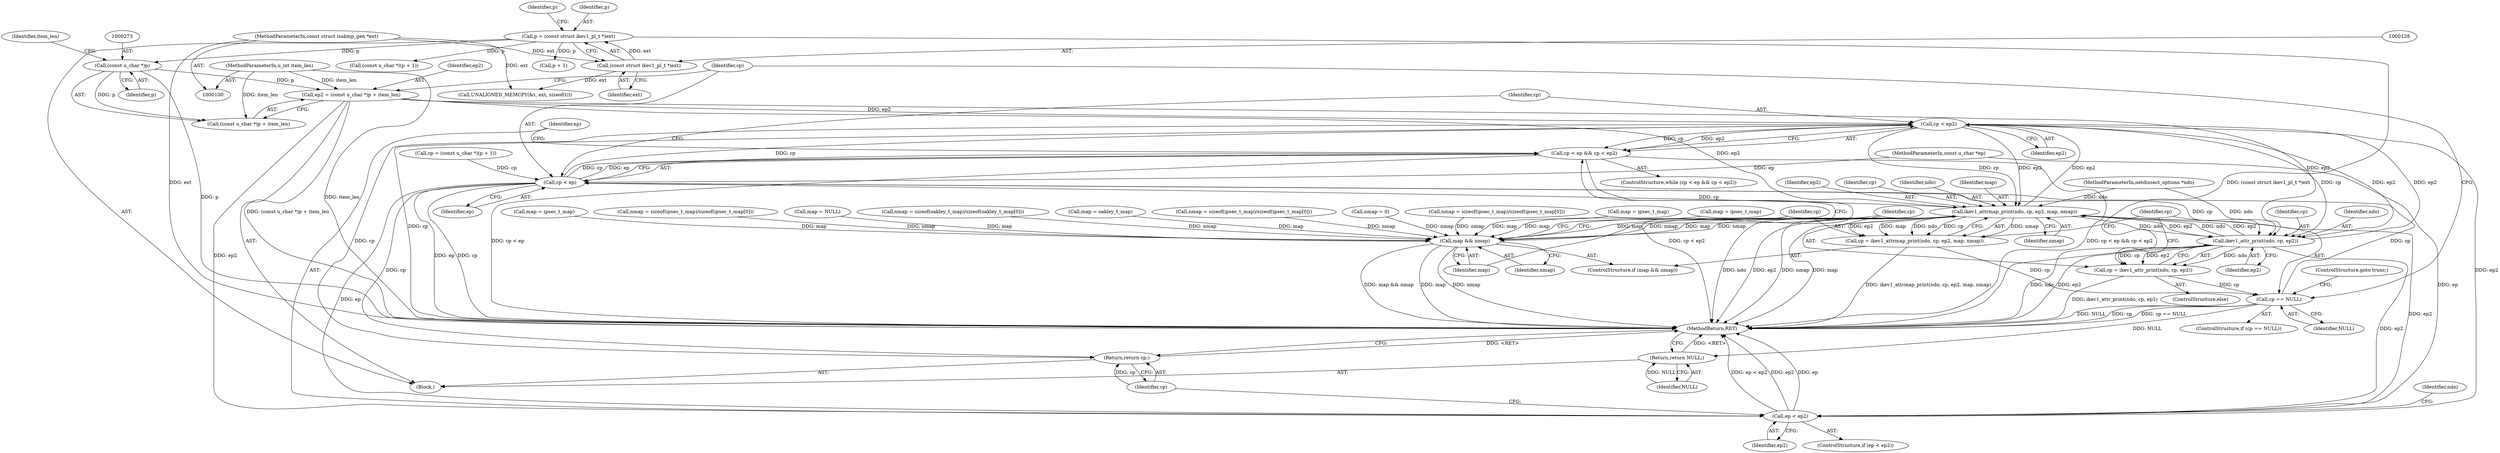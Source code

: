 digraph "0_tcpdump_e0a5a02b0fc1900a69d6c37ed0aab36fb8494e6d_2@integer" {
"1000269" [label="(Call,ep2 = (const u_char *)p + item_len)"];
"1000272" [label="(Call,(const u_char *)p)"];
"1000125" [label="(Call,p = (const struct ikev1_pl_t *)ext)"];
"1000127" [label="(Call,(const struct ikev1_pl_t *)ext)"];
"1000103" [label="(MethodParameterIn,const struct isakmp_gen *ext)"];
"1000104" [label="(MethodParameterIn,u_int item_len)"];
"1000281" [label="(Call,cp < ep2)"];
"1000277" [label="(Call,cp < ep && cp < ep2)"];
"1000291" [label="(Call,ikev1_attrmap_print(ndo, cp, ep2, map, nmap))"];
"1000286" [label="(Call,map && nmap)"];
"1000289" [label="(Call,cp = ikev1_attrmap_print(ndo, cp, ep2, map, nmap))"];
"1000305" [label="(Call,cp == NULL)"];
"1000278" [label="(Call,cp < ep)"];
"1000300" [label="(Call,ikev1_attr_print(ndo, cp, ep2))"];
"1000298" [label="(Call,cp = ikev1_attr_print(ndo, cp, ep2))"];
"1000310" [label="(Call,ep < ep2)"];
"1000317" [label="(Return,return cp;)"];
"1000327" [label="(Return,return NULL;)"];
"1000104" [label="(MethodParameterIn,u_int item_len)"];
"1000133" [label="(Call,UNALIGNED_MEMCPY(&t, ext, sizeof(t)))"];
"1000282" [label="(Identifier,cp)"];
"1000262" [label="(Call,cp = (const u_char *)(p + 1))"];
"1000125" [label="(Call,p = (const struct ikev1_pl_t *)ext)"];
"1000317" [label="(Return,return cp;)"];
"1000110" [label="(Block,)"];
"1000270" [label="(Identifier,ep2)"];
"1000129" [label="(Identifier,ext)"];
"1000291" [label="(Call,ikev1_attrmap_print(ndo, cp, ep2, map, nmap))"];
"1000306" [label="(Identifier,cp)"];
"1000276" [label="(ControlStructure,while (cp < ep && cp < ep2))"];
"1000233" [label="(Call,nmap = 0)"];
"1000285" [label="(ControlStructure,if (map && nmap))"];
"1000271" [label="(Call,(const u_char *)p + item_len)"];
"1000216" [label="(Call,nmap = sizeof(ipsec_t_map)/sizeof(ipsec_t_map[0]))"];
"1000311" [label="(Identifier,ep)"];
"1000213" [label="(Call,map = ipsec_t_map)"];
"1000192" [label="(Call,map = ipsec_t_map)"];
"1000312" [label="(Identifier,ep2)"];
"1000315" [label="(Identifier,ndo)"];
"1000103" [label="(MethodParameterIn,const struct isakmp_gen *ext)"];
"1000279" [label="(Identifier,cp)"];
"1000278" [label="(Call,cp < ep)"];
"1000127" [label="(Call,(const struct ikev1_pl_t *)ext)"];
"1000290" [label="(Identifier,cp)"];
"1000171" [label="(Call,map = ipsec_t_map)"];
"1000298" [label="(Call,cp = ikev1_attr_print(ndo, cp, ep2))"];
"1000302" [label="(Identifier,cp)"];
"1000288" [label="(Identifier,nmap)"];
"1000174" [label="(Call,nmap = sizeof(ipsec_t_map)/sizeof(ipsec_t_map[0]))"];
"1000305" [label="(Call,cp == NULL)"];
"1000318" [label="(Identifier,cp)"];
"1000283" [label="(Identifier,ep2)"];
"1000296" [label="(Identifier,nmap)"];
"1000230" [label="(Call,map = NULL)"];
"1000269" [label="(Call,ep2 = (const u_char *)p + item_len)"];
"1000304" [label="(ControlStructure,if (cp == NULL))"];
"1000101" [label="(MethodParameterIn,netdissect_options *ndo)"];
"1000153" [label="(Call,nmap = sizeof(oakley_t_map)/sizeof(oakley_t_map[0]))"];
"1000328" [label="(Identifier,NULL)"];
"1000275" [label="(Identifier,item_len)"];
"1000132" [label="(Identifier,p)"];
"1000289" [label="(Call,cp = ikev1_attrmap_print(ndo, cp, ep2, map, nmap))"];
"1000307" [label="(Identifier,NULL)"];
"1000286" [label="(Call,map && nmap)"];
"1000303" [label="(Identifier,ep2)"];
"1000294" [label="(Identifier,ep2)"];
"1000266" [label="(Call,p + 1)"];
"1000272" [label="(Call,(const u_char *)p)"];
"1000297" [label="(ControlStructure,else)"];
"1000299" [label="(Identifier,cp)"];
"1000329" [label="(MethodReturn,RET)"];
"1000280" [label="(Identifier,ep)"];
"1000293" [label="(Identifier,cp)"];
"1000277" [label="(Call,cp < ep && cp < ep2)"];
"1000300" [label="(Call,ikev1_attr_print(ndo, cp, ep2))"];
"1000281" [label="(Call,cp < ep2)"];
"1000309" [label="(ControlStructure,if (ep < ep2))"];
"1000292" [label="(Identifier,ndo)"];
"1000287" [label="(Identifier,map)"];
"1000301" [label="(Identifier,ndo)"];
"1000150" [label="(Call,map = oakley_t_map)"];
"1000310" [label="(Call,ep < ep2)"];
"1000195" [label="(Call,nmap = sizeof(ipsec_t_map)/sizeof(ipsec_t_map[0]))"];
"1000264" [label="(Call,(const u_char *)(p + 1))"];
"1000295" [label="(Identifier,map)"];
"1000105" [label="(MethodParameterIn,const u_char *ep)"];
"1000308" [label="(ControlStructure,goto trunc;)"];
"1000126" [label="(Identifier,p)"];
"1000327" [label="(Return,return NULL;)"];
"1000274" [label="(Identifier,p)"];
"1000269" -> "1000110"  [label="AST: "];
"1000269" -> "1000271"  [label="CFG: "];
"1000270" -> "1000269"  [label="AST: "];
"1000271" -> "1000269"  [label="AST: "];
"1000279" -> "1000269"  [label="CFG: "];
"1000269" -> "1000329"  [label="DDG: (const u_char *)p + item_len"];
"1000272" -> "1000269"  [label="DDG: p"];
"1000104" -> "1000269"  [label="DDG: item_len"];
"1000269" -> "1000281"  [label="DDG: ep2"];
"1000269" -> "1000291"  [label="DDG: ep2"];
"1000269" -> "1000300"  [label="DDG: ep2"];
"1000269" -> "1000310"  [label="DDG: ep2"];
"1000272" -> "1000271"  [label="AST: "];
"1000272" -> "1000274"  [label="CFG: "];
"1000273" -> "1000272"  [label="AST: "];
"1000274" -> "1000272"  [label="AST: "];
"1000275" -> "1000272"  [label="CFG: "];
"1000272" -> "1000329"  [label="DDG: p"];
"1000272" -> "1000271"  [label="DDG: p"];
"1000125" -> "1000272"  [label="DDG: p"];
"1000125" -> "1000110"  [label="AST: "];
"1000125" -> "1000127"  [label="CFG: "];
"1000126" -> "1000125"  [label="AST: "];
"1000127" -> "1000125"  [label="AST: "];
"1000132" -> "1000125"  [label="CFG: "];
"1000125" -> "1000329"  [label="DDG: (const struct ikev1_pl_t *)ext"];
"1000127" -> "1000125"  [label="DDG: ext"];
"1000125" -> "1000264"  [label="DDG: p"];
"1000125" -> "1000266"  [label="DDG: p"];
"1000127" -> "1000129"  [label="CFG: "];
"1000128" -> "1000127"  [label="AST: "];
"1000129" -> "1000127"  [label="AST: "];
"1000103" -> "1000127"  [label="DDG: ext"];
"1000127" -> "1000133"  [label="DDG: ext"];
"1000103" -> "1000100"  [label="AST: "];
"1000103" -> "1000329"  [label="DDG: ext"];
"1000103" -> "1000133"  [label="DDG: ext"];
"1000104" -> "1000100"  [label="AST: "];
"1000104" -> "1000329"  [label="DDG: item_len"];
"1000104" -> "1000271"  [label="DDG: item_len"];
"1000281" -> "1000277"  [label="AST: "];
"1000281" -> "1000283"  [label="CFG: "];
"1000282" -> "1000281"  [label="AST: "];
"1000283" -> "1000281"  [label="AST: "];
"1000277" -> "1000281"  [label="CFG: "];
"1000281" -> "1000329"  [label="DDG: cp"];
"1000281" -> "1000277"  [label="DDG: cp"];
"1000281" -> "1000277"  [label="DDG: ep2"];
"1000278" -> "1000281"  [label="DDG: cp"];
"1000291" -> "1000281"  [label="DDG: ep2"];
"1000300" -> "1000281"  [label="DDG: ep2"];
"1000281" -> "1000291"  [label="DDG: cp"];
"1000281" -> "1000291"  [label="DDG: ep2"];
"1000281" -> "1000300"  [label="DDG: cp"];
"1000281" -> "1000300"  [label="DDG: ep2"];
"1000281" -> "1000310"  [label="DDG: ep2"];
"1000281" -> "1000317"  [label="DDG: cp"];
"1000277" -> "1000276"  [label="AST: "];
"1000277" -> "1000278"  [label="CFG: "];
"1000278" -> "1000277"  [label="AST: "];
"1000287" -> "1000277"  [label="CFG: "];
"1000311" -> "1000277"  [label="CFG: "];
"1000277" -> "1000329"  [label="DDG: cp < ep"];
"1000277" -> "1000329"  [label="DDG: cp < ep2"];
"1000277" -> "1000329"  [label="DDG: cp < ep && cp < ep2"];
"1000278" -> "1000277"  [label="DDG: cp"];
"1000278" -> "1000277"  [label="DDG: ep"];
"1000291" -> "1000289"  [label="AST: "];
"1000291" -> "1000296"  [label="CFG: "];
"1000292" -> "1000291"  [label="AST: "];
"1000293" -> "1000291"  [label="AST: "];
"1000294" -> "1000291"  [label="AST: "];
"1000295" -> "1000291"  [label="AST: "];
"1000296" -> "1000291"  [label="AST: "];
"1000289" -> "1000291"  [label="CFG: "];
"1000291" -> "1000329"  [label="DDG: ndo"];
"1000291" -> "1000329"  [label="DDG: ep2"];
"1000291" -> "1000329"  [label="DDG: nmap"];
"1000291" -> "1000329"  [label="DDG: map"];
"1000291" -> "1000286"  [label="DDG: map"];
"1000291" -> "1000286"  [label="DDG: nmap"];
"1000291" -> "1000289"  [label="DDG: nmap"];
"1000291" -> "1000289"  [label="DDG: ep2"];
"1000291" -> "1000289"  [label="DDG: map"];
"1000291" -> "1000289"  [label="DDG: ndo"];
"1000291" -> "1000289"  [label="DDG: cp"];
"1000300" -> "1000291"  [label="DDG: ndo"];
"1000300" -> "1000291"  [label="DDG: ep2"];
"1000101" -> "1000291"  [label="DDG: ndo"];
"1000278" -> "1000291"  [label="DDG: cp"];
"1000286" -> "1000291"  [label="DDG: map"];
"1000286" -> "1000291"  [label="DDG: nmap"];
"1000291" -> "1000300"  [label="DDG: ndo"];
"1000291" -> "1000300"  [label="DDG: ep2"];
"1000291" -> "1000310"  [label="DDG: ep2"];
"1000286" -> "1000285"  [label="AST: "];
"1000286" -> "1000287"  [label="CFG: "];
"1000286" -> "1000288"  [label="CFG: "];
"1000287" -> "1000286"  [label="AST: "];
"1000288" -> "1000286"  [label="AST: "];
"1000290" -> "1000286"  [label="CFG: "];
"1000299" -> "1000286"  [label="CFG: "];
"1000286" -> "1000329"  [label="DDG: map && nmap"];
"1000286" -> "1000329"  [label="DDG: map"];
"1000286" -> "1000329"  [label="DDG: nmap"];
"1000171" -> "1000286"  [label="DDG: map"];
"1000150" -> "1000286"  [label="DDG: map"];
"1000213" -> "1000286"  [label="DDG: map"];
"1000230" -> "1000286"  [label="DDG: map"];
"1000192" -> "1000286"  [label="DDG: map"];
"1000216" -> "1000286"  [label="DDG: nmap"];
"1000153" -> "1000286"  [label="DDG: nmap"];
"1000195" -> "1000286"  [label="DDG: nmap"];
"1000174" -> "1000286"  [label="DDG: nmap"];
"1000233" -> "1000286"  [label="DDG: nmap"];
"1000289" -> "1000285"  [label="AST: "];
"1000290" -> "1000289"  [label="AST: "];
"1000306" -> "1000289"  [label="CFG: "];
"1000289" -> "1000329"  [label="DDG: ikev1_attrmap_print(ndo, cp, ep2, map, nmap)"];
"1000289" -> "1000305"  [label="DDG: cp"];
"1000305" -> "1000304"  [label="AST: "];
"1000305" -> "1000307"  [label="CFG: "];
"1000306" -> "1000305"  [label="AST: "];
"1000307" -> "1000305"  [label="AST: "];
"1000279" -> "1000305"  [label="CFG: "];
"1000308" -> "1000305"  [label="CFG: "];
"1000305" -> "1000329"  [label="DDG: cp == NULL"];
"1000305" -> "1000329"  [label="DDG: NULL"];
"1000305" -> "1000329"  [label="DDG: cp"];
"1000305" -> "1000278"  [label="DDG: cp"];
"1000298" -> "1000305"  [label="DDG: cp"];
"1000305" -> "1000327"  [label="DDG: NULL"];
"1000278" -> "1000280"  [label="CFG: "];
"1000279" -> "1000278"  [label="AST: "];
"1000280" -> "1000278"  [label="AST: "];
"1000282" -> "1000278"  [label="CFG: "];
"1000278" -> "1000329"  [label="DDG: ep"];
"1000278" -> "1000329"  [label="DDG: cp"];
"1000262" -> "1000278"  [label="DDG: cp"];
"1000105" -> "1000278"  [label="DDG: ep"];
"1000278" -> "1000300"  [label="DDG: cp"];
"1000278" -> "1000310"  [label="DDG: ep"];
"1000278" -> "1000317"  [label="DDG: cp"];
"1000300" -> "1000298"  [label="AST: "];
"1000300" -> "1000303"  [label="CFG: "];
"1000301" -> "1000300"  [label="AST: "];
"1000302" -> "1000300"  [label="AST: "];
"1000303" -> "1000300"  [label="AST: "];
"1000298" -> "1000300"  [label="CFG: "];
"1000300" -> "1000329"  [label="DDG: ndo"];
"1000300" -> "1000329"  [label="DDG: ep2"];
"1000300" -> "1000298"  [label="DDG: ndo"];
"1000300" -> "1000298"  [label="DDG: cp"];
"1000300" -> "1000298"  [label="DDG: ep2"];
"1000101" -> "1000300"  [label="DDG: ndo"];
"1000300" -> "1000310"  [label="DDG: ep2"];
"1000298" -> "1000297"  [label="AST: "];
"1000299" -> "1000298"  [label="AST: "];
"1000306" -> "1000298"  [label="CFG: "];
"1000298" -> "1000329"  [label="DDG: ikev1_attr_print(ndo, cp, ep2)"];
"1000310" -> "1000309"  [label="AST: "];
"1000310" -> "1000312"  [label="CFG: "];
"1000311" -> "1000310"  [label="AST: "];
"1000312" -> "1000310"  [label="AST: "];
"1000315" -> "1000310"  [label="CFG: "];
"1000318" -> "1000310"  [label="CFG: "];
"1000310" -> "1000329"  [label="DDG: ep < ep2"];
"1000310" -> "1000329"  [label="DDG: ep2"];
"1000310" -> "1000329"  [label="DDG: ep"];
"1000105" -> "1000310"  [label="DDG: ep"];
"1000317" -> "1000110"  [label="AST: "];
"1000317" -> "1000318"  [label="CFG: "];
"1000318" -> "1000317"  [label="AST: "];
"1000329" -> "1000317"  [label="CFG: "];
"1000317" -> "1000329"  [label="DDG: <RET>"];
"1000318" -> "1000317"  [label="DDG: cp"];
"1000327" -> "1000110"  [label="AST: "];
"1000327" -> "1000328"  [label="CFG: "];
"1000328" -> "1000327"  [label="AST: "];
"1000329" -> "1000327"  [label="CFG: "];
"1000327" -> "1000329"  [label="DDG: <RET>"];
"1000328" -> "1000327"  [label="DDG: NULL"];
}
